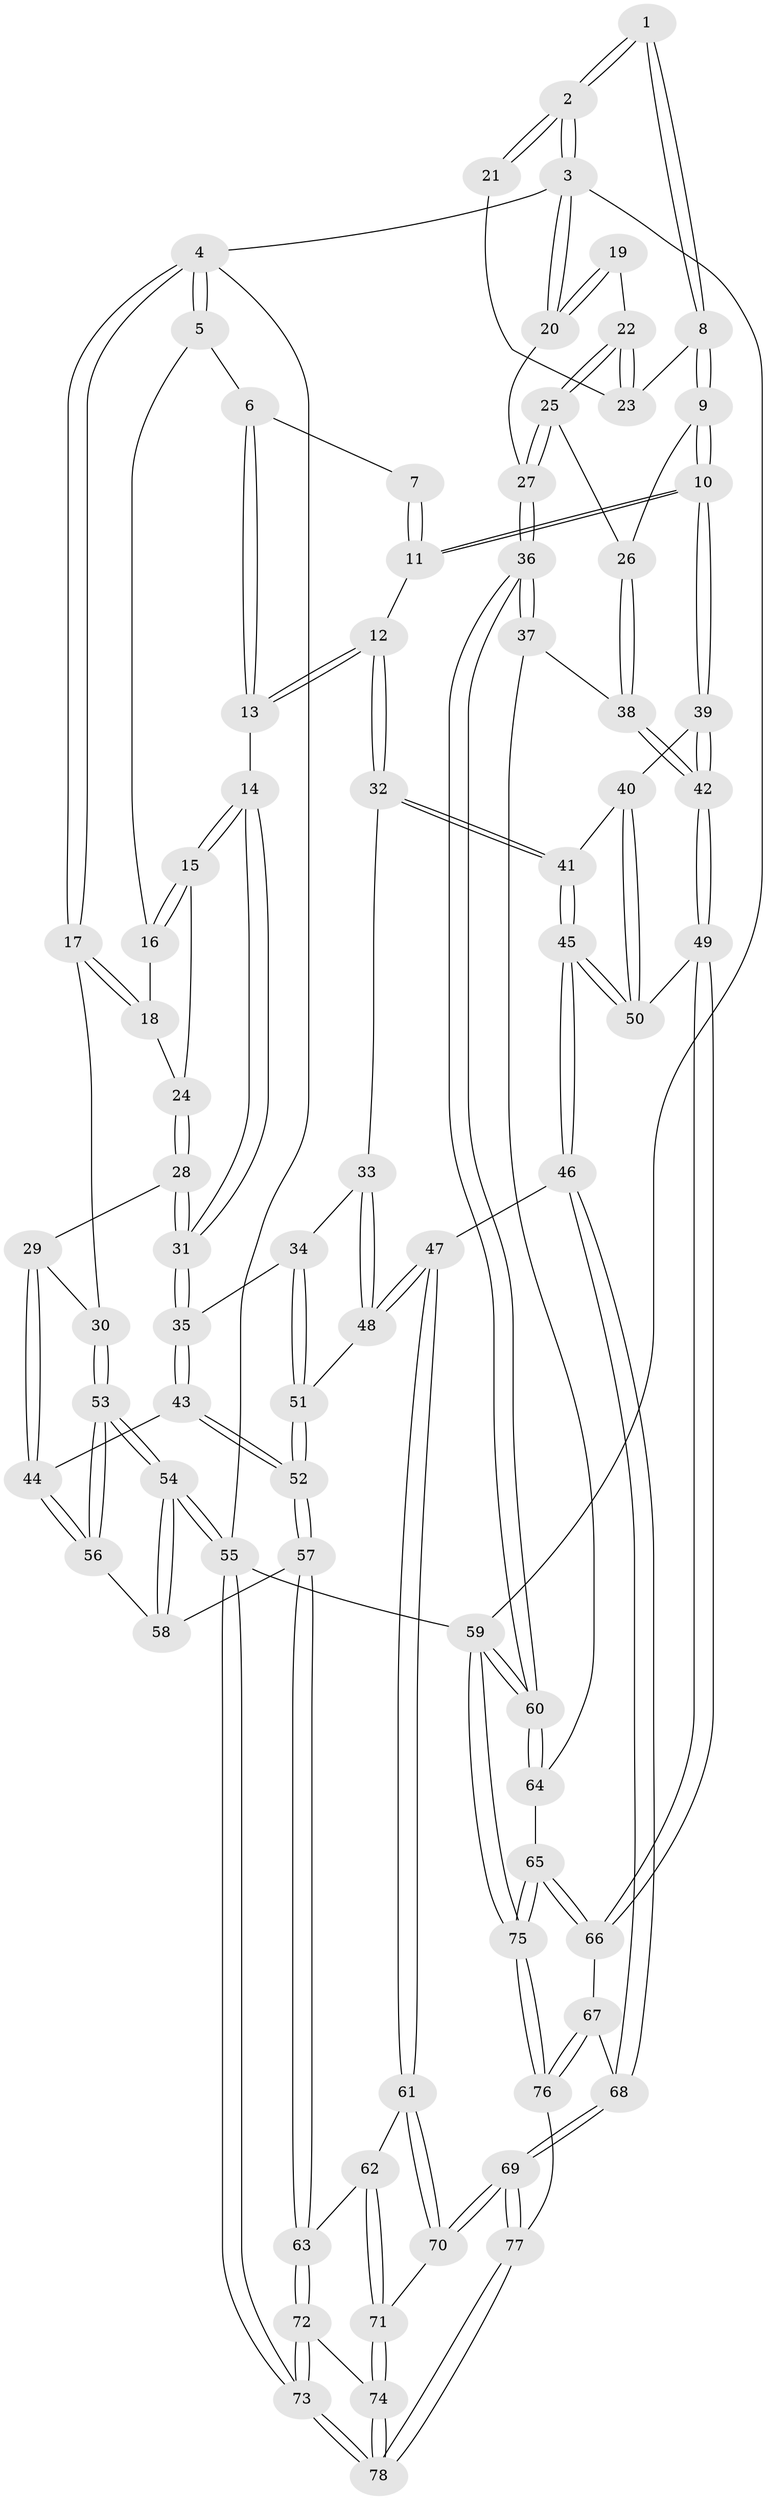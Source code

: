 // Generated by graph-tools (version 1.1) at 2025/01/03/09/25 05:01:25]
// undirected, 78 vertices, 192 edges
graph export_dot {
graph [start="1"]
  node [color=gray90,style=filled];
  1 [pos="+0.6372921712094997+0"];
  2 [pos="+1+0"];
  3 [pos="+1+0"];
  4 [pos="+0+0"];
  5 [pos="+0.3427477311211495+0"];
  6 [pos="+0.38629709201488993+0"];
  7 [pos="+0.41367304593640325+0"];
  8 [pos="+0.7104233348759762+0.175280031259379"];
  9 [pos="+0.6362572518997053+0.3423967524526897"];
  10 [pos="+0.634745369354758+0.3430093096384109"];
  11 [pos="+0.5912596205792754+0.34588723148073763"];
  12 [pos="+0.5340219822784763+0.35984708653101616"];
  13 [pos="+0.4734875038531649+0.32654816378447876"];
  14 [pos="+0.41666090630790553+0.3086759903156434"];
  15 [pos="+0.354760516194021+0.26806516366041644"];
  16 [pos="+0.31215628929401584+0.03232313903401716"];
  17 [pos="+0+0.026922174405427223"];
  18 [pos="+0.16648695638679517+0.22794105229330466"];
  19 [pos="+0.9305482254831917+0.2159157765963093"];
  20 [pos="+1+0.061609662322852345"];
  21 [pos="+0.8408327903124391+0.15807886238292188"];
  22 [pos="+0.9155562420479398+0.31257087626476526"];
  23 [pos="+0.765712898859761+0.1687643103636744"];
  24 [pos="+0.20326684324663905+0.277814815563329"];
  25 [pos="+0.9127104663967871+0.3378553468327065"];
  26 [pos="+0.7312035553981721+0.3851525025469753"];
  27 [pos="+1+0.47908669434616646"];
  28 [pos="+0.16769436650636196+0.44054541635307876"];
  29 [pos="+0+0.4203091614063887"];
  30 [pos="+0+0.35570045804471645"];
  31 [pos="+0.1921277444857793+0.46655374594203036"];
  32 [pos="+0.46477507129788925+0.47356058474482715"];
  33 [pos="+0.442731229351073+0.48662707515440495"];
  34 [pos="+0.2476576531865923+0.5310566663078518"];
  35 [pos="+0.21788680549635372+0.5165667849992569"];
  36 [pos="+1+0.6342286214798218"];
  37 [pos="+0.951336197716021+0.6411652116497496"];
  38 [pos="+0.9152258685897784+0.6341668935473019"];
  39 [pos="+0.6508646157189302+0.5812624104402683"];
  40 [pos="+0.5961248002447269+0.599652652659931"];
  41 [pos="+0.5077816103134192+0.5887290915640269"];
  42 [pos="+0.7242258346705288+0.7109646260219946"];
  43 [pos="+0.14278153208230537+0.6047888865349463"];
  44 [pos="+0.08356381518079305+0.6376388951121685"];
  45 [pos="+0.5065990340290157+0.7753597408487397"];
  46 [pos="+0.4983540953491629+0.7812812285175362"];
  47 [pos="+0.4478076887473551+0.7673668881654052"];
  48 [pos="+0.3817215218367805+0.6897414289475635"];
  49 [pos="+0.6957615465799268+0.746430163140391"];
  50 [pos="+0.5169038835523506+0.7728475906120368"];
  51 [pos="+0.2972617913843021+0.652796970398092"];
  52 [pos="+0.2195653811780754+0.7447707664937748"];
  53 [pos="+0+0.7061086187221763"];
  54 [pos="+0+1"];
  55 [pos="+0+1"];
  56 [pos="+0.06385421929576002+0.6634948566769654"];
  57 [pos="+0.19215254691450634+0.8250652609324288"];
  58 [pos="+0.1508562065106779+0.8223819669976312"];
  59 [pos="+1+1"];
  60 [pos="+1+0.9383923649884551"];
  61 [pos="+0.2729488626029916+0.8453950931811142"];
  62 [pos="+0.2641749970444078+0.8466564004752799"];
  63 [pos="+0.21749895542582195+0.8448580520921867"];
  64 [pos="+0.8589871153594418+0.8703407015483009"];
  65 [pos="+0.8161943083834106+0.9130137533309014"];
  66 [pos="+0.7381743799668942+0.8745796809269277"];
  67 [pos="+0.7131780374618713+0.9043201491195179"];
  68 [pos="+0.5037072734579936+0.9336663979053567"];
  69 [pos="+0.49788430013143825+0.9625167526452683"];
  70 [pos="+0.3906266793655972+0.9490900447688129"];
  71 [pos="+0.32793314023956016+0.9746555994947629"];
  72 [pos="+0.21695216148731758+0.9184793366797112"];
  73 [pos="+0.015790632638924627+1"];
  74 [pos="+0.3033452632149201+1"];
  75 [pos="+1+1"];
  76 [pos="+0.6088632438681582+1"];
  77 [pos="+0.547086544431811+1"];
  78 [pos="+0.30012991643266235+1"];
  1 -- 2;
  1 -- 2;
  1 -- 8;
  1 -- 8;
  2 -- 3;
  2 -- 3;
  2 -- 21;
  2 -- 21;
  3 -- 4;
  3 -- 20;
  3 -- 20;
  3 -- 59;
  4 -- 5;
  4 -- 5;
  4 -- 17;
  4 -- 17;
  4 -- 55;
  5 -- 6;
  5 -- 16;
  6 -- 7;
  6 -- 13;
  6 -- 13;
  7 -- 11;
  7 -- 11;
  8 -- 9;
  8 -- 9;
  8 -- 23;
  9 -- 10;
  9 -- 10;
  9 -- 26;
  10 -- 11;
  10 -- 11;
  10 -- 39;
  10 -- 39;
  11 -- 12;
  12 -- 13;
  12 -- 13;
  12 -- 32;
  12 -- 32;
  13 -- 14;
  14 -- 15;
  14 -- 15;
  14 -- 31;
  14 -- 31;
  15 -- 16;
  15 -- 16;
  15 -- 24;
  16 -- 18;
  17 -- 18;
  17 -- 18;
  17 -- 30;
  18 -- 24;
  19 -- 20;
  19 -- 20;
  19 -- 22;
  20 -- 27;
  21 -- 23;
  22 -- 23;
  22 -- 23;
  22 -- 25;
  22 -- 25;
  24 -- 28;
  24 -- 28;
  25 -- 26;
  25 -- 27;
  25 -- 27;
  26 -- 38;
  26 -- 38;
  27 -- 36;
  27 -- 36;
  28 -- 29;
  28 -- 31;
  28 -- 31;
  29 -- 30;
  29 -- 44;
  29 -- 44;
  30 -- 53;
  30 -- 53;
  31 -- 35;
  31 -- 35;
  32 -- 33;
  32 -- 41;
  32 -- 41;
  33 -- 34;
  33 -- 48;
  33 -- 48;
  34 -- 35;
  34 -- 51;
  34 -- 51;
  35 -- 43;
  35 -- 43;
  36 -- 37;
  36 -- 37;
  36 -- 60;
  36 -- 60;
  37 -- 38;
  37 -- 64;
  38 -- 42;
  38 -- 42;
  39 -- 40;
  39 -- 42;
  39 -- 42;
  40 -- 41;
  40 -- 50;
  40 -- 50;
  41 -- 45;
  41 -- 45;
  42 -- 49;
  42 -- 49;
  43 -- 44;
  43 -- 52;
  43 -- 52;
  44 -- 56;
  44 -- 56;
  45 -- 46;
  45 -- 46;
  45 -- 50;
  45 -- 50;
  46 -- 47;
  46 -- 68;
  46 -- 68;
  47 -- 48;
  47 -- 48;
  47 -- 61;
  47 -- 61;
  48 -- 51;
  49 -- 50;
  49 -- 66;
  49 -- 66;
  51 -- 52;
  51 -- 52;
  52 -- 57;
  52 -- 57;
  53 -- 54;
  53 -- 54;
  53 -- 56;
  53 -- 56;
  54 -- 55;
  54 -- 55;
  54 -- 58;
  54 -- 58;
  55 -- 73;
  55 -- 73;
  55 -- 59;
  56 -- 58;
  57 -- 58;
  57 -- 63;
  57 -- 63;
  59 -- 60;
  59 -- 60;
  59 -- 75;
  59 -- 75;
  60 -- 64;
  60 -- 64;
  61 -- 62;
  61 -- 70;
  61 -- 70;
  62 -- 63;
  62 -- 71;
  62 -- 71;
  63 -- 72;
  63 -- 72;
  64 -- 65;
  65 -- 66;
  65 -- 66;
  65 -- 75;
  65 -- 75;
  66 -- 67;
  67 -- 68;
  67 -- 76;
  67 -- 76;
  68 -- 69;
  68 -- 69;
  69 -- 70;
  69 -- 70;
  69 -- 77;
  69 -- 77;
  70 -- 71;
  71 -- 74;
  71 -- 74;
  72 -- 73;
  72 -- 73;
  72 -- 74;
  73 -- 78;
  73 -- 78;
  74 -- 78;
  74 -- 78;
  75 -- 76;
  75 -- 76;
  76 -- 77;
  77 -- 78;
  77 -- 78;
}
